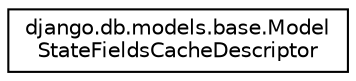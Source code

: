 digraph "Graphical Class Hierarchy"
{
 // LATEX_PDF_SIZE
  edge [fontname="Helvetica",fontsize="10",labelfontname="Helvetica",labelfontsize="10"];
  node [fontname="Helvetica",fontsize="10",shape=record];
  rankdir="LR";
  Node0 [label="django.db.models.base.Model\lStateFieldsCacheDescriptor",height=0.2,width=0.4,color="black", fillcolor="white", style="filled",URL="$d1/d4d/classdjango_1_1db_1_1models_1_1base_1_1_model_state_fields_cache_descriptor.html",tooltip=" "];
}
